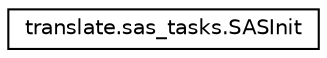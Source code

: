 digraph "Graphical Class Hierarchy"
{
  edge [fontname="Helvetica",fontsize="10",labelfontname="Helvetica",labelfontsize="10"];
  node [fontname="Helvetica",fontsize="10",shape=record];
  rankdir="LR";
  Node1 [label="translate.sas_tasks.SASInit",height=0.2,width=0.4,color="black", fillcolor="white", style="filled",URL="$classtranslate_1_1sas__tasks_1_1SASInit.html"];
}
